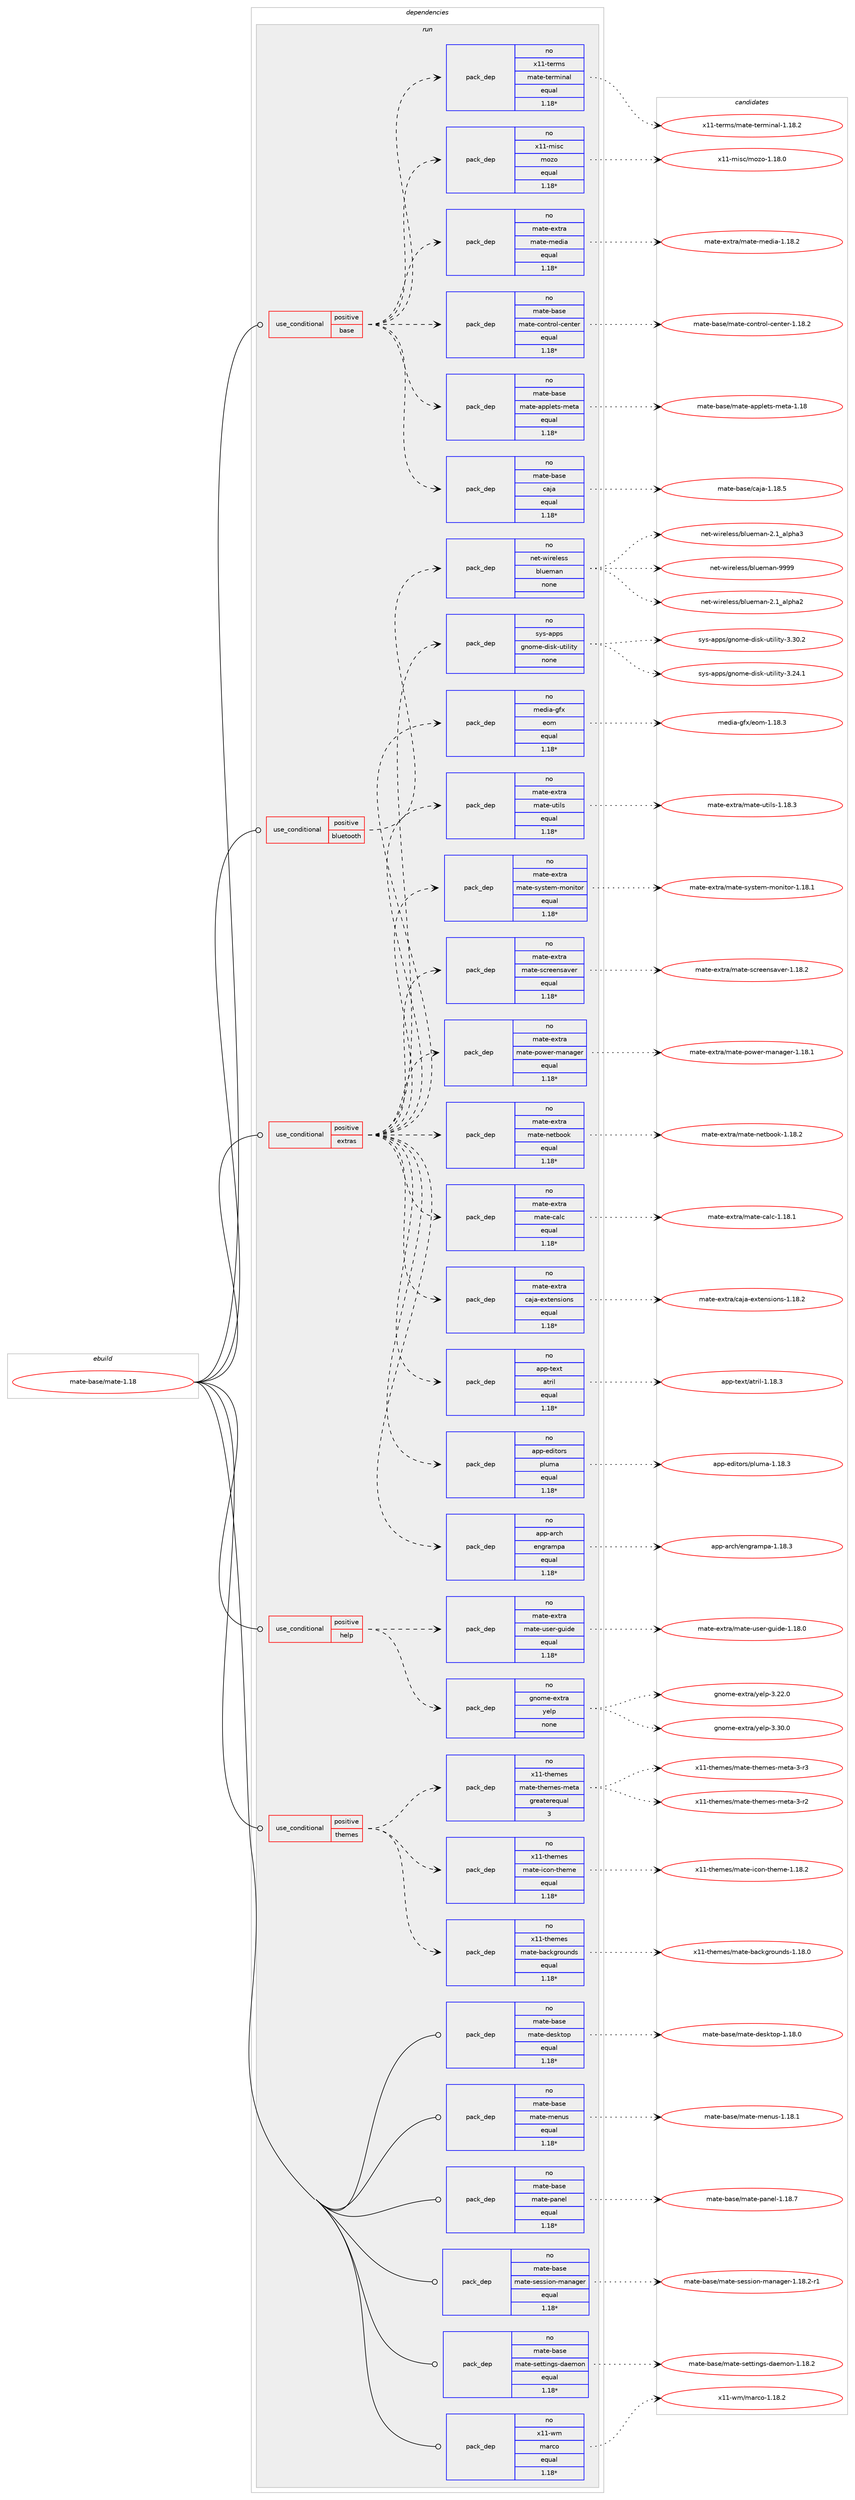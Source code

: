 digraph prolog {

# *************
# Graph options
# *************

newrank=true;
concentrate=true;
compound=true;
graph [rankdir=LR,fontname=Helvetica,fontsize=10,ranksep=1.5];#, ranksep=2.5, nodesep=0.2];
edge  [arrowhead=vee];
node  [fontname=Helvetica,fontsize=10];

# **********
# The ebuild
# **********

subgraph cluster_leftcol {
color=gray;
rank=same;
label=<<i>ebuild</i>>;
id [label="mate-base/mate-1.18", color=red, width=4, href="../mate-base/mate-1.18.svg"];
}

# ****************
# The dependencies
# ****************

subgraph cluster_midcol {
color=gray;
label=<<i>dependencies</i>>;
subgraph cluster_compile {
fillcolor="#eeeeee";
style=filled;
label=<<i>compile</i>>;
}
subgraph cluster_compileandrun {
fillcolor="#eeeeee";
style=filled;
label=<<i>compile and run</i>>;
}
subgraph cluster_run {
fillcolor="#eeeeee";
style=filled;
label=<<i>run</i>>;
subgraph cond431458 {
dependency1597902 [label=<<TABLE BORDER="0" CELLBORDER="1" CELLSPACING="0" CELLPADDING="4"><TR><TD ROWSPAN="3" CELLPADDING="10">use_conditional</TD></TR><TR><TD>positive</TD></TR><TR><TD>base</TD></TR></TABLE>>, shape=none, color=red];
subgraph pack1141301 {
dependency1597903 [label=<<TABLE BORDER="0" CELLBORDER="1" CELLSPACING="0" CELLPADDING="4" WIDTH="220"><TR><TD ROWSPAN="6" CELLPADDING="30">pack_dep</TD></TR><TR><TD WIDTH="110">no</TD></TR><TR><TD>mate-base</TD></TR><TR><TD>caja</TD></TR><TR><TD>equal</TD></TR><TR><TD>1.18*</TD></TR></TABLE>>, shape=none, color=blue];
}
dependency1597902:e -> dependency1597903:w [weight=20,style="dashed",arrowhead="vee"];
subgraph pack1141302 {
dependency1597904 [label=<<TABLE BORDER="0" CELLBORDER="1" CELLSPACING="0" CELLPADDING="4" WIDTH="220"><TR><TD ROWSPAN="6" CELLPADDING="30">pack_dep</TD></TR><TR><TD WIDTH="110">no</TD></TR><TR><TD>mate-base</TD></TR><TR><TD>mate-applets-meta</TD></TR><TR><TD>equal</TD></TR><TR><TD>1.18*</TD></TR></TABLE>>, shape=none, color=blue];
}
dependency1597902:e -> dependency1597904:w [weight=20,style="dashed",arrowhead="vee"];
subgraph pack1141303 {
dependency1597905 [label=<<TABLE BORDER="0" CELLBORDER="1" CELLSPACING="0" CELLPADDING="4" WIDTH="220"><TR><TD ROWSPAN="6" CELLPADDING="30">pack_dep</TD></TR><TR><TD WIDTH="110">no</TD></TR><TR><TD>mate-base</TD></TR><TR><TD>mate-control-center</TD></TR><TR><TD>equal</TD></TR><TR><TD>1.18*</TD></TR></TABLE>>, shape=none, color=blue];
}
dependency1597902:e -> dependency1597905:w [weight=20,style="dashed",arrowhead="vee"];
subgraph pack1141304 {
dependency1597906 [label=<<TABLE BORDER="0" CELLBORDER="1" CELLSPACING="0" CELLPADDING="4" WIDTH="220"><TR><TD ROWSPAN="6" CELLPADDING="30">pack_dep</TD></TR><TR><TD WIDTH="110">no</TD></TR><TR><TD>mate-extra</TD></TR><TR><TD>mate-media</TD></TR><TR><TD>equal</TD></TR><TR><TD>1.18*</TD></TR></TABLE>>, shape=none, color=blue];
}
dependency1597902:e -> dependency1597906:w [weight=20,style="dashed",arrowhead="vee"];
subgraph pack1141305 {
dependency1597907 [label=<<TABLE BORDER="0" CELLBORDER="1" CELLSPACING="0" CELLPADDING="4" WIDTH="220"><TR><TD ROWSPAN="6" CELLPADDING="30">pack_dep</TD></TR><TR><TD WIDTH="110">no</TD></TR><TR><TD>x11-misc</TD></TR><TR><TD>mozo</TD></TR><TR><TD>equal</TD></TR><TR><TD>1.18*</TD></TR></TABLE>>, shape=none, color=blue];
}
dependency1597902:e -> dependency1597907:w [weight=20,style="dashed",arrowhead="vee"];
subgraph pack1141306 {
dependency1597908 [label=<<TABLE BORDER="0" CELLBORDER="1" CELLSPACING="0" CELLPADDING="4" WIDTH="220"><TR><TD ROWSPAN="6" CELLPADDING="30">pack_dep</TD></TR><TR><TD WIDTH="110">no</TD></TR><TR><TD>x11-terms</TD></TR><TR><TD>mate-terminal</TD></TR><TR><TD>equal</TD></TR><TR><TD>1.18*</TD></TR></TABLE>>, shape=none, color=blue];
}
dependency1597902:e -> dependency1597908:w [weight=20,style="dashed",arrowhead="vee"];
}
id:e -> dependency1597902:w [weight=20,style="solid",arrowhead="odot"];
subgraph cond431459 {
dependency1597909 [label=<<TABLE BORDER="0" CELLBORDER="1" CELLSPACING="0" CELLPADDING="4"><TR><TD ROWSPAN="3" CELLPADDING="10">use_conditional</TD></TR><TR><TD>positive</TD></TR><TR><TD>bluetooth</TD></TR></TABLE>>, shape=none, color=red];
subgraph pack1141307 {
dependency1597910 [label=<<TABLE BORDER="0" CELLBORDER="1" CELLSPACING="0" CELLPADDING="4" WIDTH="220"><TR><TD ROWSPAN="6" CELLPADDING="30">pack_dep</TD></TR><TR><TD WIDTH="110">no</TD></TR><TR><TD>net-wireless</TD></TR><TR><TD>blueman</TD></TR><TR><TD>none</TD></TR><TR><TD></TD></TR></TABLE>>, shape=none, color=blue];
}
dependency1597909:e -> dependency1597910:w [weight=20,style="dashed",arrowhead="vee"];
}
id:e -> dependency1597909:w [weight=20,style="solid",arrowhead="odot"];
subgraph cond431460 {
dependency1597911 [label=<<TABLE BORDER="0" CELLBORDER="1" CELLSPACING="0" CELLPADDING="4"><TR><TD ROWSPAN="3" CELLPADDING="10">use_conditional</TD></TR><TR><TD>positive</TD></TR><TR><TD>extras</TD></TR></TABLE>>, shape=none, color=red];
subgraph pack1141308 {
dependency1597912 [label=<<TABLE BORDER="0" CELLBORDER="1" CELLSPACING="0" CELLPADDING="4" WIDTH="220"><TR><TD ROWSPAN="6" CELLPADDING="30">pack_dep</TD></TR><TR><TD WIDTH="110">no</TD></TR><TR><TD>app-arch</TD></TR><TR><TD>engrampa</TD></TR><TR><TD>equal</TD></TR><TR><TD>1.18*</TD></TR></TABLE>>, shape=none, color=blue];
}
dependency1597911:e -> dependency1597912:w [weight=20,style="dashed",arrowhead="vee"];
subgraph pack1141309 {
dependency1597913 [label=<<TABLE BORDER="0" CELLBORDER="1" CELLSPACING="0" CELLPADDING="4" WIDTH="220"><TR><TD ROWSPAN="6" CELLPADDING="30">pack_dep</TD></TR><TR><TD WIDTH="110">no</TD></TR><TR><TD>app-editors</TD></TR><TR><TD>pluma</TD></TR><TR><TD>equal</TD></TR><TR><TD>1.18*</TD></TR></TABLE>>, shape=none, color=blue];
}
dependency1597911:e -> dependency1597913:w [weight=20,style="dashed",arrowhead="vee"];
subgraph pack1141310 {
dependency1597914 [label=<<TABLE BORDER="0" CELLBORDER="1" CELLSPACING="0" CELLPADDING="4" WIDTH="220"><TR><TD ROWSPAN="6" CELLPADDING="30">pack_dep</TD></TR><TR><TD WIDTH="110">no</TD></TR><TR><TD>app-text</TD></TR><TR><TD>atril</TD></TR><TR><TD>equal</TD></TR><TR><TD>1.18*</TD></TR></TABLE>>, shape=none, color=blue];
}
dependency1597911:e -> dependency1597914:w [weight=20,style="dashed",arrowhead="vee"];
subgraph pack1141311 {
dependency1597915 [label=<<TABLE BORDER="0" CELLBORDER="1" CELLSPACING="0" CELLPADDING="4" WIDTH="220"><TR><TD ROWSPAN="6" CELLPADDING="30">pack_dep</TD></TR><TR><TD WIDTH="110">no</TD></TR><TR><TD>mate-extra</TD></TR><TR><TD>caja-extensions</TD></TR><TR><TD>equal</TD></TR><TR><TD>1.18*</TD></TR></TABLE>>, shape=none, color=blue];
}
dependency1597911:e -> dependency1597915:w [weight=20,style="dashed",arrowhead="vee"];
subgraph pack1141312 {
dependency1597916 [label=<<TABLE BORDER="0" CELLBORDER="1" CELLSPACING="0" CELLPADDING="4" WIDTH="220"><TR><TD ROWSPAN="6" CELLPADDING="30">pack_dep</TD></TR><TR><TD WIDTH="110">no</TD></TR><TR><TD>mate-extra</TD></TR><TR><TD>mate-calc</TD></TR><TR><TD>equal</TD></TR><TR><TD>1.18*</TD></TR></TABLE>>, shape=none, color=blue];
}
dependency1597911:e -> dependency1597916:w [weight=20,style="dashed",arrowhead="vee"];
subgraph pack1141313 {
dependency1597917 [label=<<TABLE BORDER="0" CELLBORDER="1" CELLSPACING="0" CELLPADDING="4" WIDTH="220"><TR><TD ROWSPAN="6" CELLPADDING="30">pack_dep</TD></TR><TR><TD WIDTH="110">no</TD></TR><TR><TD>mate-extra</TD></TR><TR><TD>mate-netbook</TD></TR><TR><TD>equal</TD></TR><TR><TD>1.18*</TD></TR></TABLE>>, shape=none, color=blue];
}
dependency1597911:e -> dependency1597917:w [weight=20,style="dashed",arrowhead="vee"];
subgraph pack1141314 {
dependency1597918 [label=<<TABLE BORDER="0" CELLBORDER="1" CELLSPACING="0" CELLPADDING="4" WIDTH="220"><TR><TD ROWSPAN="6" CELLPADDING="30">pack_dep</TD></TR><TR><TD WIDTH="110">no</TD></TR><TR><TD>mate-extra</TD></TR><TR><TD>mate-power-manager</TD></TR><TR><TD>equal</TD></TR><TR><TD>1.18*</TD></TR></TABLE>>, shape=none, color=blue];
}
dependency1597911:e -> dependency1597918:w [weight=20,style="dashed",arrowhead="vee"];
subgraph pack1141315 {
dependency1597919 [label=<<TABLE BORDER="0" CELLBORDER="1" CELLSPACING="0" CELLPADDING="4" WIDTH="220"><TR><TD ROWSPAN="6" CELLPADDING="30">pack_dep</TD></TR><TR><TD WIDTH="110">no</TD></TR><TR><TD>mate-extra</TD></TR><TR><TD>mate-screensaver</TD></TR><TR><TD>equal</TD></TR><TR><TD>1.18*</TD></TR></TABLE>>, shape=none, color=blue];
}
dependency1597911:e -> dependency1597919:w [weight=20,style="dashed",arrowhead="vee"];
subgraph pack1141316 {
dependency1597920 [label=<<TABLE BORDER="0" CELLBORDER="1" CELLSPACING="0" CELLPADDING="4" WIDTH="220"><TR><TD ROWSPAN="6" CELLPADDING="30">pack_dep</TD></TR><TR><TD WIDTH="110">no</TD></TR><TR><TD>mate-extra</TD></TR><TR><TD>mate-system-monitor</TD></TR><TR><TD>equal</TD></TR><TR><TD>1.18*</TD></TR></TABLE>>, shape=none, color=blue];
}
dependency1597911:e -> dependency1597920:w [weight=20,style="dashed",arrowhead="vee"];
subgraph pack1141317 {
dependency1597921 [label=<<TABLE BORDER="0" CELLBORDER="1" CELLSPACING="0" CELLPADDING="4" WIDTH="220"><TR><TD ROWSPAN="6" CELLPADDING="30">pack_dep</TD></TR><TR><TD WIDTH="110">no</TD></TR><TR><TD>mate-extra</TD></TR><TR><TD>mate-utils</TD></TR><TR><TD>equal</TD></TR><TR><TD>1.18*</TD></TR></TABLE>>, shape=none, color=blue];
}
dependency1597911:e -> dependency1597921:w [weight=20,style="dashed",arrowhead="vee"];
subgraph pack1141318 {
dependency1597922 [label=<<TABLE BORDER="0" CELLBORDER="1" CELLSPACING="0" CELLPADDING="4" WIDTH="220"><TR><TD ROWSPAN="6" CELLPADDING="30">pack_dep</TD></TR><TR><TD WIDTH="110">no</TD></TR><TR><TD>media-gfx</TD></TR><TR><TD>eom</TD></TR><TR><TD>equal</TD></TR><TR><TD>1.18*</TD></TR></TABLE>>, shape=none, color=blue];
}
dependency1597911:e -> dependency1597922:w [weight=20,style="dashed",arrowhead="vee"];
subgraph pack1141319 {
dependency1597923 [label=<<TABLE BORDER="0" CELLBORDER="1" CELLSPACING="0" CELLPADDING="4" WIDTH="220"><TR><TD ROWSPAN="6" CELLPADDING="30">pack_dep</TD></TR><TR><TD WIDTH="110">no</TD></TR><TR><TD>sys-apps</TD></TR><TR><TD>gnome-disk-utility</TD></TR><TR><TD>none</TD></TR><TR><TD></TD></TR></TABLE>>, shape=none, color=blue];
}
dependency1597911:e -> dependency1597923:w [weight=20,style="dashed",arrowhead="vee"];
}
id:e -> dependency1597911:w [weight=20,style="solid",arrowhead="odot"];
subgraph cond431461 {
dependency1597924 [label=<<TABLE BORDER="0" CELLBORDER="1" CELLSPACING="0" CELLPADDING="4"><TR><TD ROWSPAN="3" CELLPADDING="10">use_conditional</TD></TR><TR><TD>positive</TD></TR><TR><TD>help</TD></TR></TABLE>>, shape=none, color=red];
subgraph pack1141320 {
dependency1597925 [label=<<TABLE BORDER="0" CELLBORDER="1" CELLSPACING="0" CELLPADDING="4" WIDTH="220"><TR><TD ROWSPAN="6" CELLPADDING="30">pack_dep</TD></TR><TR><TD WIDTH="110">no</TD></TR><TR><TD>gnome-extra</TD></TR><TR><TD>yelp</TD></TR><TR><TD>none</TD></TR><TR><TD></TD></TR></TABLE>>, shape=none, color=blue];
}
dependency1597924:e -> dependency1597925:w [weight=20,style="dashed",arrowhead="vee"];
subgraph pack1141321 {
dependency1597926 [label=<<TABLE BORDER="0" CELLBORDER="1" CELLSPACING="0" CELLPADDING="4" WIDTH="220"><TR><TD ROWSPAN="6" CELLPADDING="30">pack_dep</TD></TR><TR><TD WIDTH="110">no</TD></TR><TR><TD>mate-extra</TD></TR><TR><TD>mate-user-guide</TD></TR><TR><TD>equal</TD></TR><TR><TD>1.18*</TD></TR></TABLE>>, shape=none, color=blue];
}
dependency1597924:e -> dependency1597926:w [weight=20,style="dashed",arrowhead="vee"];
}
id:e -> dependency1597924:w [weight=20,style="solid",arrowhead="odot"];
subgraph cond431462 {
dependency1597927 [label=<<TABLE BORDER="0" CELLBORDER="1" CELLSPACING="0" CELLPADDING="4"><TR><TD ROWSPAN="3" CELLPADDING="10">use_conditional</TD></TR><TR><TD>positive</TD></TR><TR><TD>themes</TD></TR></TABLE>>, shape=none, color=red];
subgraph pack1141322 {
dependency1597928 [label=<<TABLE BORDER="0" CELLBORDER="1" CELLSPACING="0" CELLPADDING="4" WIDTH="220"><TR><TD ROWSPAN="6" CELLPADDING="30">pack_dep</TD></TR><TR><TD WIDTH="110">no</TD></TR><TR><TD>x11-themes</TD></TR><TR><TD>mate-backgrounds</TD></TR><TR><TD>equal</TD></TR><TR><TD>1.18*</TD></TR></TABLE>>, shape=none, color=blue];
}
dependency1597927:e -> dependency1597928:w [weight=20,style="dashed",arrowhead="vee"];
subgraph pack1141323 {
dependency1597929 [label=<<TABLE BORDER="0" CELLBORDER="1" CELLSPACING="0" CELLPADDING="4" WIDTH="220"><TR><TD ROWSPAN="6" CELLPADDING="30">pack_dep</TD></TR><TR><TD WIDTH="110">no</TD></TR><TR><TD>x11-themes</TD></TR><TR><TD>mate-icon-theme</TD></TR><TR><TD>equal</TD></TR><TR><TD>1.18*</TD></TR></TABLE>>, shape=none, color=blue];
}
dependency1597927:e -> dependency1597929:w [weight=20,style="dashed",arrowhead="vee"];
subgraph pack1141324 {
dependency1597930 [label=<<TABLE BORDER="0" CELLBORDER="1" CELLSPACING="0" CELLPADDING="4" WIDTH="220"><TR><TD ROWSPAN="6" CELLPADDING="30">pack_dep</TD></TR><TR><TD WIDTH="110">no</TD></TR><TR><TD>x11-themes</TD></TR><TR><TD>mate-themes-meta</TD></TR><TR><TD>greaterequal</TD></TR><TR><TD>3</TD></TR></TABLE>>, shape=none, color=blue];
}
dependency1597927:e -> dependency1597930:w [weight=20,style="dashed",arrowhead="vee"];
}
id:e -> dependency1597927:w [weight=20,style="solid",arrowhead="odot"];
subgraph pack1141325 {
dependency1597931 [label=<<TABLE BORDER="0" CELLBORDER="1" CELLSPACING="0" CELLPADDING="4" WIDTH="220"><TR><TD ROWSPAN="6" CELLPADDING="30">pack_dep</TD></TR><TR><TD WIDTH="110">no</TD></TR><TR><TD>mate-base</TD></TR><TR><TD>mate-desktop</TD></TR><TR><TD>equal</TD></TR><TR><TD>1.18*</TD></TR></TABLE>>, shape=none, color=blue];
}
id:e -> dependency1597931:w [weight=20,style="solid",arrowhead="odot"];
subgraph pack1141326 {
dependency1597932 [label=<<TABLE BORDER="0" CELLBORDER="1" CELLSPACING="0" CELLPADDING="4" WIDTH="220"><TR><TD ROWSPAN="6" CELLPADDING="30">pack_dep</TD></TR><TR><TD WIDTH="110">no</TD></TR><TR><TD>mate-base</TD></TR><TR><TD>mate-menus</TD></TR><TR><TD>equal</TD></TR><TR><TD>1.18*</TD></TR></TABLE>>, shape=none, color=blue];
}
id:e -> dependency1597932:w [weight=20,style="solid",arrowhead="odot"];
subgraph pack1141327 {
dependency1597933 [label=<<TABLE BORDER="0" CELLBORDER="1" CELLSPACING="0" CELLPADDING="4" WIDTH="220"><TR><TD ROWSPAN="6" CELLPADDING="30">pack_dep</TD></TR><TR><TD WIDTH="110">no</TD></TR><TR><TD>mate-base</TD></TR><TR><TD>mate-panel</TD></TR><TR><TD>equal</TD></TR><TR><TD>1.18*</TD></TR></TABLE>>, shape=none, color=blue];
}
id:e -> dependency1597933:w [weight=20,style="solid",arrowhead="odot"];
subgraph pack1141328 {
dependency1597934 [label=<<TABLE BORDER="0" CELLBORDER="1" CELLSPACING="0" CELLPADDING="4" WIDTH="220"><TR><TD ROWSPAN="6" CELLPADDING="30">pack_dep</TD></TR><TR><TD WIDTH="110">no</TD></TR><TR><TD>mate-base</TD></TR><TR><TD>mate-session-manager</TD></TR><TR><TD>equal</TD></TR><TR><TD>1.18*</TD></TR></TABLE>>, shape=none, color=blue];
}
id:e -> dependency1597934:w [weight=20,style="solid",arrowhead="odot"];
subgraph pack1141329 {
dependency1597935 [label=<<TABLE BORDER="0" CELLBORDER="1" CELLSPACING="0" CELLPADDING="4" WIDTH="220"><TR><TD ROWSPAN="6" CELLPADDING="30">pack_dep</TD></TR><TR><TD WIDTH="110">no</TD></TR><TR><TD>mate-base</TD></TR><TR><TD>mate-settings-daemon</TD></TR><TR><TD>equal</TD></TR><TR><TD>1.18*</TD></TR></TABLE>>, shape=none, color=blue];
}
id:e -> dependency1597935:w [weight=20,style="solid",arrowhead="odot"];
subgraph pack1141330 {
dependency1597936 [label=<<TABLE BORDER="0" CELLBORDER="1" CELLSPACING="0" CELLPADDING="4" WIDTH="220"><TR><TD ROWSPAN="6" CELLPADDING="30">pack_dep</TD></TR><TR><TD WIDTH="110">no</TD></TR><TR><TD>x11-wm</TD></TR><TR><TD>marco</TD></TR><TR><TD>equal</TD></TR><TR><TD>1.18*</TD></TR></TABLE>>, shape=none, color=blue];
}
id:e -> dependency1597936:w [weight=20,style="solid",arrowhead="odot"];
}
}

# **************
# The candidates
# **************

subgraph cluster_choices {
rank=same;
color=gray;
label=<<i>candidates</i>>;

subgraph choice1141301 {
color=black;
nodesep=1;
choice109971161014598971151014799971069745494649564653 [label="mate-base/caja-1.18.5", color=red, width=4,href="../mate-base/caja-1.18.5.svg"];
dependency1597903:e -> choice109971161014598971151014799971069745494649564653:w [style=dotted,weight="100"];
}
subgraph choice1141302 {
color=black;
nodesep=1;
choice109971161014598971151014710997116101459711211210810111611545109101116974549464956 [label="mate-base/mate-applets-meta-1.18", color=red, width=4,href="../mate-base/mate-applets-meta-1.18.svg"];
dependency1597904:e -> choice109971161014598971151014710997116101459711211210810111611545109101116974549464956:w [style=dotted,weight="100"];
}
subgraph choice1141303 {
color=black;
nodesep=1;
choice1099711610145989711510147109971161014599111110116114111108459910111011610111445494649564650 [label="mate-base/mate-control-center-1.18.2", color=red, width=4,href="../mate-base/mate-control-center-1.18.2.svg"];
dependency1597905:e -> choice1099711610145989711510147109971161014599111110116114111108459910111011610111445494649564650:w [style=dotted,weight="100"];
}
subgraph choice1141304 {
color=black;
nodesep=1;
choice1099711610145101120116114974710997116101451091011001059745494649564650 [label="mate-extra/mate-media-1.18.2", color=red, width=4,href="../mate-extra/mate-media-1.18.2.svg"];
dependency1597906:e -> choice1099711610145101120116114974710997116101451091011001059745494649564650:w [style=dotted,weight="100"];
}
subgraph choice1141305 {
color=black;
nodesep=1;
choice120494945109105115994710911112211145494649564648 [label="x11-misc/mozo-1.18.0", color=red, width=4,href="../x11-misc/mozo-1.18.0.svg"];
dependency1597907:e -> choice120494945109105115994710911112211145494649564648:w [style=dotted,weight="100"];
}
subgraph choice1141306 {
color=black;
nodesep=1;
choice1204949451161011141091154710997116101451161011141091051109710845494649564650 [label="x11-terms/mate-terminal-1.18.2", color=red, width=4,href="../x11-terms/mate-terminal-1.18.2.svg"];
dependency1597908:e -> choice1204949451161011141091154710997116101451161011141091051109710845494649564650:w [style=dotted,weight="100"];
}
subgraph choice1141307 {
color=black;
nodesep=1;
choice110101116451191051141011081011151154798108117101109971104550464995971081121049750 [label="net-wireless/blueman-2.1_alpha2", color=red, width=4,href="../net-wireless/blueman-2.1_alpha2.svg"];
choice110101116451191051141011081011151154798108117101109971104550464995971081121049751 [label="net-wireless/blueman-2.1_alpha3", color=red, width=4,href="../net-wireless/blueman-2.1_alpha3.svg"];
choice110101116451191051141011081011151154798108117101109971104557575757 [label="net-wireless/blueman-9999", color=red, width=4,href="../net-wireless/blueman-9999.svg"];
dependency1597910:e -> choice110101116451191051141011081011151154798108117101109971104550464995971081121049750:w [style=dotted,weight="100"];
dependency1597910:e -> choice110101116451191051141011081011151154798108117101109971104550464995971081121049751:w [style=dotted,weight="100"];
dependency1597910:e -> choice110101116451191051141011081011151154798108117101109971104557575757:w [style=dotted,weight="100"];
}
subgraph choice1141308 {
color=black;
nodesep=1;
choice9711211245971149910447101110103114971091129745494649564651 [label="app-arch/engrampa-1.18.3", color=red, width=4,href="../app-arch/engrampa-1.18.3.svg"];
dependency1597912:e -> choice9711211245971149910447101110103114971091129745494649564651:w [style=dotted,weight="100"];
}
subgraph choice1141309 {
color=black;
nodesep=1;
choice9711211245101100105116111114115471121081171099745494649564651 [label="app-editors/pluma-1.18.3", color=red, width=4,href="../app-editors/pluma-1.18.3.svg"];
dependency1597913:e -> choice9711211245101100105116111114115471121081171099745494649564651:w [style=dotted,weight="100"];
}
subgraph choice1141310 {
color=black;
nodesep=1;
choice9711211245116101120116479711611410510845494649564651 [label="app-text/atril-1.18.3", color=red, width=4,href="../app-text/atril-1.18.3.svg"];
dependency1597914:e -> choice9711211245116101120116479711611410510845494649564651:w [style=dotted,weight="100"];
}
subgraph choice1141311 {
color=black;
nodesep=1;
choice109971161014510112011611497479997106974510112011610111011510511111011545494649564650 [label="mate-extra/caja-extensions-1.18.2", color=red, width=4,href="../mate-extra/caja-extensions-1.18.2.svg"];
dependency1597915:e -> choice109971161014510112011611497479997106974510112011610111011510511111011545494649564650:w [style=dotted,weight="100"];
}
subgraph choice1141312 {
color=black;
nodesep=1;
choice10997116101451011201161149747109971161014599971089945494649564649 [label="mate-extra/mate-calc-1.18.1", color=red, width=4,href="../mate-extra/mate-calc-1.18.1.svg"];
dependency1597916:e -> choice10997116101451011201161149747109971161014599971089945494649564649:w [style=dotted,weight="100"];
}
subgraph choice1141313 {
color=black;
nodesep=1;
choice1099711610145101120116114974710997116101451101011169811111110745494649564650 [label="mate-extra/mate-netbook-1.18.2", color=red, width=4,href="../mate-extra/mate-netbook-1.18.2.svg"];
dependency1597917:e -> choice1099711610145101120116114974710997116101451101011169811111110745494649564650:w [style=dotted,weight="100"];
}
subgraph choice1141314 {
color=black;
nodesep=1;
choice10997116101451011201161149747109971161014511211111910111445109971109710310111445494649564649 [label="mate-extra/mate-power-manager-1.18.1", color=red, width=4,href="../mate-extra/mate-power-manager-1.18.1.svg"];
dependency1597918:e -> choice10997116101451011201161149747109971161014511211111910111445109971109710310111445494649564649:w [style=dotted,weight="100"];
}
subgraph choice1141315 {
color=black;
nodesep=1;
choice109971161014510112011611497471099711610145115991141011011101159711810111445494649564650 [label="mate-extra/mate-screensaver-1.18.2", color=red, width=4,href="../mate-extra/mate-screensaver-1.18.2.svg"];
dependency1597919:e -> choice109971161014510112011611497471099711610145115991141011011101159711810111445494649564650:w [style=dotted,weight="100"];
}
subgraph choice1141316 {
color=black;
nodesep=1;
choice1099711610145101120116114974710997116101451151211151161011094510911111010511611111445494649564649 [label="mate-extra/mate-system-monitor-1.18.1", color=red, width=4,href="../mate-extra/mate-system-monitor-1.18.1.svg"];
dependency1597920:e -> choice1099711610145101120116114974710997116101451151211151161011094510911111010511611111445494649564649:w [style=dotted,weight="100"];
}
subgraph choice1141317 {
color=black;
nodesep=1;
choice10997116101451011201161149747109971161014511711610510811545494649564651 [label="mate-extra/mate-utils-1.18.3", color=red, width=4,href="../mate-extra/mate-utils-1.18.3.svg"];
dependency1597921:e -> choice10997116101451011201161149747109971161014511711610510811545494649564651:w [style=dotted,weight="100"];
}
subgraph choice1141318 {
color=black;
nodesep=1;
choice10910110010597451031021204710111110945494649564651 [label="media-gfx/eom-1.18.3", color=red, width=4,href="../media-gfx/eom-1.18.3.svg"];
dependency1597922:e -> choice10910110010597451031021204710111110945494649564651:w [style=dotted,weight="100"];
}
subgraph choice1141319 {
color=black;
nodesep=1;
choice115121115459711211211547103110111109101451001051151074511711610510810511612145514650524649 [label="sys-apps/gnome-disk-utility-3.24.1", color=red, width=4,href="../sys-apps/gnome-disk-utility-3.24.1.svg"];
choice115121115459711211211547103110111109101451001051151074511711610510810511612145514651484650 [label="sys-apps/gnome-disk-utility-3.30.2", color=red, width=4,href="../sys-apps/gnome-disk-utility-3.30.2.svg"];
dependency1597923:e -> choice115121115459711211211547103110111109101451001051151074511711610510810511612145514650524649:w [style=dotted,weight="100"];
dependency1597923:e -> choice115121115459711211211547103110111109101451001051151074511711610510810511612145514651484650:w [style=dotted,weight="100"];
}
subgraph choice1141320 {
color=black;
nodesep=1;
choice10311011110910145101120116114974712110110811245514650504648 [label="gnome-extra/yelp-3.22.0", color=red, width=4,href="../gnome-extra/yelp-3.22.0.svg"];
choice10311011110910145101120116114974712110110811245514651484648 [label="gnome-extra/yelp-3.30.0", color=red, width=4,href="../gnome-extra/yelp-3.30.0.svg"];
dependency1597925:e -> choice10311011110910145101120116114974712110110811245514650504648:w [style=dotted,weight="100"];
dependency1597925:e -> choice10311011110910145101120116114974712110110811245514651484648:w [style=dotted,weight="100"];
}
subgraph choice1141321 {
color=black;
nodesep=1;
choice1099711610145101120116114974710997116101451171151011144510311710510010145494649564648 [label="mate-extra/mate-user-guide-1.18.0", color=red, width=4,href="../mate-extra/mate-user-guide-1.18.0.svg"];
dependency1597926:e -> choice1099711610145101120116114974710997116101451171151011144510311710510010145494649564648:w [style=dotted,weight="100"];
}
subgraph choice1141322 {
color=black;
nodesep=1;
choice12049494511610410110910111547109971161014598979910710311411111711010011545494649564648 [label="x11-themes/mate-backgrounds-1.18.0", color=red, width=4,href="../x11-themes/mate-backgrounds-1.18.0.svg"];
dependency1597928:e -> choice12049494511610410110910111547109971161014598979910710311411111711010011545494649564648:w [style=dotted,weight="100"];
}
subgraph choice1141323 {
color=black;
nodesep=1;
choice120494945116104101109101115471099711610145105991111104511610410110910145494649564650 [label="x11-themes/mate-icon-theme-1.18.2", color=red, width=4,href="../x11-themes/mate-icon-theme-1.18.2.svg"];
dependency1597929:e -> choice120494945116104101109101115471099711610145105991111104511610410110910145494649564650:w [style=dotted,weight="100"];
}
subgraph choice1141324 {
color=black;
nodesep=1;
choice120494945116104101109101115471099711610145116104101109101115451091011169745514511450 [label="x11-themes/mate-themes-meta-3-r2", color=red, width=4,href="../x11-themes/mate-themes-meta-3-r2.svg"];
choice120494945116104101109101115471099711610145116104101109101115451091011169745514511451 [label="x11-themes/mate-themes-meta-3-r3", color=red, width=4,href="../x11-themes/mate-themes-meta-3-r3.svg"];
dependency1597930:e -> choice120494945116104101109101115471099711610145116104101109101115451091011169745514511450:w [style=dotted,weight="100"];
dependency1597930:e -> choice120494945116104101109101115471099711610145116104101109101115451091011169745514511451:w [style=dotted,weight="100"];
}
subgraph choice1141325 {
color=black;
nodesep=1;
choice1099711610145989711510147109971161014510010111510711611111245494649564648 [label="mate-base/mate-desktop-1.18.0", color=red, width=4,href="../mate-base/mate-desktop-1.18.0.svg"];
dependency1597931:e -> choice1099711610145989711510147109971161014510010111510711611111245494649564648:w [style=dotted,weight="100"];
}
subgraph choice1141326 {
color=black;
nodesep=1;
choice1099711610145989711510147109971161014510910111011711545494649564649 [label="mate-base/mate-menus-1.18.1", color=red, width=4,href="../mate-base/mate-menus-1.18.1.svg"];
dependency1597932:e -> choice1099711610145989711510147109971161014510910111011711545494649564649:w [style=dotted,weight="100"];
}
subgraph choice1141327 {
color=black;
nodesep=1;
choice109971161014598971151014710997116101451129711010110845494649564655 [label="mate-base/mate-panel-1.18.7", color=red, width=4,href="../mate-base/mate-panel-1.18.7.svg"];
dependency1597933:e -> choice109971161014598971151014710997116101451129711010110845494649564655:w [style=dotted,weight="100"];
}
subgraph choice1141328 {
color=black;
nodesep=1;
choice10997116101459897115101471099711610145115101115115105111110451099711097103101114454946495646504511449 [label="mate-base/mate-session-manager-1.18.2-r1", color=red, width=4,href="../mate-base/mate-session-manager-1.18.2-r1.svg"];
dependency1597934:e -> choice10997116101459897115101471099711610145115101115115105111110451099711097103101114454946495646504511449:w [style=dotted,weight="100"];
}
subgraph choice1141329 {
color=black;
nodesep=1;
choice10997116101459897115101471099711610145115101116116105110103115451009710110911111045494649564650 [label="mate-base/mate-settings-daemon-1.18.2", color=red, width=4,href="../mate-base/mate-settings-daemon-1.18.2.svg"];
dependency1597935:e -> choice10997116101459897115101471099711610145115101116116105110103115451009710110911111045494649564650:w [style=dotted,weight="100"];
}
subgraph choice1141330 {
color=black;
nodesep=1;
choice12049494511910947109971149911145494649564650 [label="x11-wm/marco-1.18.2", color=red, width=4,href="../x11-wm/marco-1.18.2.svg"];
dependency1597936:e -> choice12049494511910947109971149911145494649564650:w [style=dotted,weight="100"];
}
}

}
